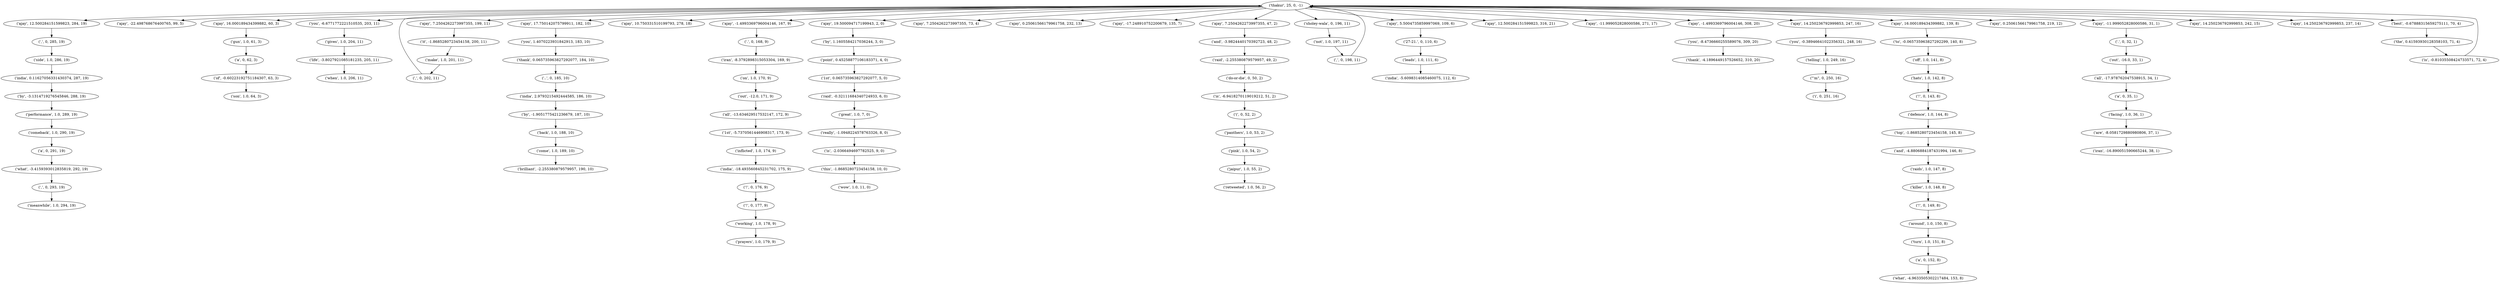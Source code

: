 strict digraph "" {
"('raids', 1.0, 147, 8)";
"('back', 1.0, 188, 10)";
"('is', -6.9418270119019212, 51, 2)";
"('are', -8.0581729880980806, 37, 1)";
"('top', -1.8685280723454158, 145, 8)";
"('ajay', -22.498768676400765, 99, 5)";
"('inflicted', 1.0, 174, 9)";
"('it', -1.8685280723454158, 200, 11)";
"('defence', 1.0, 144, 8)";
"('1st', -5.7370561446908317, 173, 9)";
"(\"'m\", 0, 250, 16)";
"('around', 1.0, 150, 8)";
"('life', -3.8027921085181235, 205, 11)";
"('side', 1.0, 286, 19)";
"('a', 0, 152, 8)";
"('panthers', 1.0, 53, 2)";
"(',', 0, 202, 11)";
"('make', 1.0, 201, 11)";
"('ajay', 12.500284151599823, 284, 19)";
"('iran', -16.890051590665244, 38, 1)";
"('the', 0.41593930128358103, 71, 4)";
"('ajay', 16.000189434399882, 60, 3)";
"('point', 0.45258877106183371, 4, 0)";
"('1st', 0.065735963827292077, 5, 0)";
"('jaipur', 1.0, 55, 2)";
"('you', -6.6771772221510535, 203, 11)";
"('raid', -2.255380879579957, 49, 2)";
"('!', 0, 176, 9)";
"('sholey-wala', 0, 196, 11)";
"('ajay', 17.750142075799911, 182, 10)";
"('india', 0.11627056331430374, 287, 19)";
"('come', 1.0, 189, 10)";
"('you', -0.38946641022356321, 248, 16)";
"('ajay', 10.750331510199793, 278, 18)";
"('facing', 1.0, 36, 1)";
"('..', 0, 185, 10)";
"('out', -12.0, 171, 9)";
"('.', 0, 168, 9)";
"('son', 1.0, 64, 3)";
"('i', 0, 251, 16)";
"('is', -2.0366494697782525, 9, 0)";
"(',', 0, 285, 19)";
"('ajay', -1.4993369796004146, 167, 9)";
"('27-21.', 0, 110, 6)";
"('gun', 1.0, 61, 3)";
"('ajay', 19.500094717199943, 2, 0)";
"('iran', -8.3792898315053304, 169, 9)";
"('all', -13.634629517532147, 172, 9)";
"('turn', 1.0, 151, 8)";
"('all', -17.978762047538915, 34, 1)";
"('!', 0, 177, 9)";
"('india', -18.493560845231702, 175, 9)";
"('ajay', 7.2504262273997355, 73, 4)";
"('ajay', 0.25061566179961758, 232, 13)";
"('ajay', -17.248910752200679, 135, 7)";
"('ajay', 7.2504262273997355, 47, 2)";
"('you', 1.4070223931842913, 183, 10)";
"('by', 1.1605584217036244, 3, 0)";
"('great', 1.0, 7, 0)";
"('by', -1.9051775421236679, 187, 10)";
"('leads', 1.0, 111, 6)";
"('pink', 1.0, 54, 2)";
"(',', 0, 293, 19)";
"('thakur', 25, 0, -1)";
"('ajay', 7.2504262273997355, 199, 11)";
"('do-or-die', 0, 50, 2)";
"('raid', -0.32111684340724933, 6, 0)";
"('wow', 1.0, 11, 0)";
"(',', 0, 198, 11)";
"('prayers', 1.0, 179, 9)";
"('ajay', 5.5004735859997069, 109, 6)";
"('on', 1.0, 170, 9)";
"('of', -0.60223192751184307, 63, 3)";
"('india', -5.6098314085460075, 112, 6)";
"('what', -4.9633505302217484, 153, 8)";
"('this', -1.8685280723454158, 10, 0)";
"('ajay', -1.4993369796004146, 308, 20)";
"('ajay', 12.500284151599823, 316, 21)";
"('really', -1.0948224578763326, 8, 0)";
"('a', 0, 291, 19)";
"('.', 0, 32, 1)";
"('performance', 1.0, 289, 19)";
"('when', 1.0, 206, 11)";
"('off', 1.0, 141, 8)";
"('retweeted', 1.0, 56, 2)";
"('ajay', -11.999052828000586, 271, 17)";
"('killer', 1.0, 148, 8)";
"('hats', 1.0, 142, 8)";
"('is', -0.81035508424733571, 72, 4)";
"('and', -3.9824440170392723, 48, 2)";
"('telling', 1.0, 249, 16)";
"('(', 0, 52, 2)";
"('ajay', 14.250236792999853, 247, 16)";
"('and', -4.8806884187431994, 146, 8)";
"('!', 0, 143, 8)";
"('a', 0, 35, 1)";
"('working', 1.0, 178, 9)";
"('a', 0, 62, 3)";
"('ajay', 16.000189434399882, 139, 8)";
"('thank', 0.065735963827292077, 184, 10)";
"('ajay', -11.999052828000586, 31, 1)";
"('india', 2.9793215492444585, 186, 10)";
"('you', -8.4736660255589076, 309, 20)";
"('what', -3.4159393012835819, 292, 19)";
"('gives', 1.0, 204, 11)";
"('out', -16.0, 33, 1)";
"('ajay', 0.25061566179961758, 219, 12)";
"('comeback', 1.0, 290, 19)";
"('!', 0, 149, 8)";
"('by', -3.1314719276545846, 288, 19)";
"('to', -0.065735963827292299, 140, 8)";
"('brilliant', -2.255380879579957, 190, 10)";
"('best', -0.67888315659275111, 70, 4)";
"('thank', -4.1896449157526652, 310, 20)";
"('meanwhile', 1.0, 294, 19)";
"('ajay', 14.250236792999853, 242, 15)";
"('ajay', 14.250236792999853, 237, 14)";
"('not', 1.0, 197, 11)";
"('raids', 1.0, 147, 8)" -> "('killer', 1.0, 148, 8)";
"('back', 1.0, 188, 10)" -> "('come', 1.0, 189, 10)";
"('is', -6.9418270119019212, 51, 2)" -> "('(', 0, 52, 2)";
"('are', -8.0581729880980806, 37, 1)" -> "('iran', -16.890051590665244, 38, 1)";
"('top', -1.8685280723454158, 145, 8)" -> "('and', -4.8806884187431994, 146, 8)";
"('inflicted', 1.0, 174, 9)" -> "('india', -18.493560845231702, 175, 9)";
"('it', -1.8685280723454158, 200, 11)" -> "('make', 1.0, 201, 11)";
"('defence', 1.0, 144, 8)" -> "('top', -1.8685280723454158, 145, 8)";
"('1st', -5.7370561446908317, 173, 9)" -> "('inflicted', 1.0, 174, 9)";
"(\"'m\", 0, 250, 16)" -> "('i', 0, 251, 16)";
"('around', 1.0, 150, 8)" -> "('turn', 1.0, 151, 8)";
"('life', -3.8027921085181235, 205, 11)" -> "('when', 1.0, 206, 11)";
"('side', 1.0, 286, 19)" -> "('india', 0.11627056331430374, 287, 19)";
"('a', 0, 152, 8)" -> "('what', -4.9633505302217484, 153, 8)";
"('panthers', 1.0, 53, 2)" -> "('pink', 1.0, 54, 2)";
"(',', 0, 202, 11)" -> "('thakur', 25, 0, -1)";
"('make', 1.0, 201, 11)" -> "(',', 0, 202, 11)";
"('ajay', 12.500284151599823, 284, 19)" -> "(',', 0, 285, 19)";
"('the', 0.41593930128358103, 71, 4)" -> "('is', -0.81035508424733571, 72, 4)";
"('ajay', 16.000189434399882, 60, 3)" -> "('gun', 1.0, 61, 3)";
"('point', 0.45258877106183371, 4, 0)" -> "('1st', 0.065735963827292077, 5, 0)";
"('1st', 0.065735963827292077, 5, 0)" -> "('raid', -0.32111684340724933, 6, 0)";
"('jaipur', 1.0, 55, 2)" -> "('retweeted', 1.0, 56, 2)";
"('you', -6.6771772221510535, 203, 11)" -> "('gives', 1.0, 204, 11)";
"('raid', -2.255380879579957, 49, 2)" -> "('do-or-die', 0, 50, 2)";
"('!', 0, 176, 9)" -> "('!', 0, 177, 9)";
"('sholey-wala', 0, 196, 11)" -> "('not', 1.0, 197, 11)";
"('ajay', 17.750142075799911, 182, 10)" -> "('you', 1.4070223931842913, 183, 10)";
"('india', 0.11627056331430374, 287, 19)" -> "('by', -3.1314719276545846, 288, 19)";
"('come', 1.0, 189, 10)" -> "('brilliant', -2.255380879579957, 190, 10)";
"('you', -0.38946641022356321, 248, 16)" -> "('telling', 1.0, 249, 16)";
"('facing', 1.0, 36, 1)" -> "('are', -8.0581729880980806, 37, 1)";
"('..', 0, 185, 10)" -> "('india', 2.9793215492444585, 186, 10)";
"('out', -12.0, 171, 9)" -> "('all', -13.634629517532147, 172, 9)";
"('.', 0, 168, 9)" -> "('iran', -8.3792898315053304, 169, 9)";
"('is', -2.0366494697782525, 9, 0)" -> "('this', -1.8685280723454158, 10, 0)";
"(',', 0, 285, 19)" -> "('side', 1.0, 286, 19)";
"('ajay', -1.4993369796004146, 167, 9)" -> "('.', 0, 168, 9)";
"('27-21.', 0, 110, 6)" -> "('leads', 1.0, 111, 6)";
"('gun', 1.0, 61, 3)" -> "('a', 0, 62, 3)";
"('ajay', 19.500094717199943, 2, 0)" -> "('by', 1.1605584217036244, 3, 0)";
"('iran', -8.3792898315053304, 169, 9)" -> "('on', 1.0, 170, 9)";
"('all', -13.634629517532147, 172, 9)" -> "('1st', -5.7370561446908317, 173, 9)";
"('turn', 1.0, 151, 8)" -> "('a', 0, 152, 8)";
"('all', -17.978762047538915, 34, 1)" -> "('a', 0, 35, 1)";
"('!', 0, 177, 9)" -> "('working', 1.0, 178, 9)";
"('india', -18.493560845231702, 175, 9)" -> "('!', 0, 176, 9)";
"('ajay', 7.2504262273997355, 47, 2)" -> "('and', -3.9824440170392723, 48, 2)";
"('you', 1.4070223931842913, 183, 10)" -> "('thank', 0.065735963827292077, 184, 10)";
"('by', 1.1605584217036244, 3, 0)" -> "('point', 0.45258877106183371, 4, 0)";
"('great', 1.0, 7, 0)" -> "('really', -1.0948224578763326, 8, 0)";
"('by', -1.9051775421236679, 187, 10)" -> "('back', 1.0, 188, 10)";
"('leads', 1.0, 111, 6)" -> "('india', -5.6098314085460075, 112, 6)";
"('pink', 1.0, 54, 2)" -> "('jaipur', 1.0, 55, 2)";
"(',', 0, 293, 19)" -> "('meanwhile', 1.0, 294, 19)";
"('thakur', 25, 0, -1)" -> "('sholey-wala', 0, 196, 11)";
"('thakur', 25, 0, -1)" -> "('ajay', 17.750142075799911, 182, 10)";
"('thakur', 25, 0, -1)" -> "('ajay', 16.000189434399882, 139, 8)";
"('thakur', 25, 0, -1)" -> "('ajay', 14.250236792999853, 247, 16)";
"('thakur', 25, 0, -1)" -> "('ajay', -22.498768676400765, 99, 5)";
"('thakur', 25, 0, -1)" -> "('ajay', 10.750331510199793, 278, 18)";
"('thakur', 25, 0, -1)" -> "('ajay', 7.2504262273997355, 199, 11)";
"('thakur', 25, 0, -1)" -> "('ajay', 7.2504262273997355, 73, 4)";
"('thakur', 25, 0, -1)" -> "('ajay', -11.999052828000586, 31, 1)";
"('thakur', 25, 0, -1)" -> "('ajay', -1.4993369796004146, 167, 9)";
"('thakur', 25, 0, -1)" -> "('ajay', 5.5004735859997069, 109, 6)";
"('thakur', 25, 0, -1)" -> "('ajay', 19.500094717199943, 2, 0)";
"('thakur', 25, 0, -1)" -> "('ajay', 0.25061566179961758, 219, 12)";
"('thakur', 25, 0, -1)" -> "('ajay', -11.999052828000586, 271, 17)";
"('thakur', 25, 0, -1)" -> "('ajay', -1.4993369796004146, 308, 20)";
"('thakur', 25, 0, -1)" -> "('ajay', 12.500284151599823, 316, 21)";
"('thakur', 25, 0, -1)" -> "('ajay', 7.2504262273997355, 47, 2)";
"('thakur', 25, 0, -1)" -> "('ajay', 16.000189434399882, 60, 3)";
"('thakur', 25, 0, -1)" -> "('ajay', 0.25061566179961758, 232, 13)";
"('thakur', 25, 0, -1)" -> "('ajay', 12.500284151599823, 284, 19)";
"('thakur', 25, 0, -1)" -> "('best', -0.67888315659275111, 70, 4)";
"('thakur', 25, 0, -1)" -> "('ajay', -17.248910752200679, 135, 7)";
"('thakur', 25, 0, -1)" -> "('ajay', 14.250236792999853, 242, 15)";
"('thakur', 25, 0, -1)" -> "('you', -6.6771772221510535, 203, 11)";
"('thakur', 25, 0, -1)" -> "('ajay', 14.250236792999853, 237, 14)";
"('ajay', 7.2504262273997355, 199, 11)" -> "('it', -1.8685280723454158, 200, 11)";
"('do-or-die', 0, 50, 2)" -> "('is', -6.9418270119019212, 51, 2)";
"('raid', -0.32111684340724933, 6, 0)" -> "('great', 1.0, 7, 0)";
"(',', 0, 198, 11)" -> "('thakur', 25, 0, -1)";
"('ajay', 5.5004735859997069, 109, 6)" -> "('27-21.', 0, 110, 6)";
"('on', 1.0, 170, 9)" -> "('out', -12.0, 171, 9)";
"('of', -0.60223192751184307, 63, 3)" -> "('son', 1.0, 64, 3)";
"('this', -1.8685280723454158, 10, 0)" -> "('wow', 1.0, 11, 0)";
"('ajay', -1.4993369796004146, 308, 20)" -> "('you', -8.4736660255589076, 309, 20)";
"('really', -1.0948224578763326, 8, 0)" -> "('is', -2.0366494697782525, 9, 0)";
"('a', 0, 291, 19)" -> "('what', -3.4159393012835819, 292, 19)";
"('.', 0, 32, 1)" -> "('out', -16.0, 33, 1)";
"('performance', 1.0, 289, 19)" -> "('comeback', 1.0, 290, 19)";
"('off', 1.0, 141, 8)" -> "('hats', 1.0, 142, 8)";
"('killer', 1.0, 148, 8)" -> "('!', 0, 149, 8)";
"('hats', 1.0, 142, 8)" -> "('!', 0, 143, 8)";
"('is', -0.81035508424733571, 72, 4)" -> "('thakur', 25, 0, -1)";
"('and', -3.9824440170392723, 48, 2)" -> "('raid', -2.255380879579957, 49, 2)";
"('telling', 1.0, 249, 16)" -> "(\"'m\", 0, 250, 16)";
"('(', 0, 52, 2)" -> "('panthers', 1.0, 53, 2)";
"('ajay', 14.250236792999853, 247, 16)" -> "('you', -0.38946641022356321, 248, 16)";
"('and', -4.8806884187431994, 146, 8)" -> "('raids', 1.0, 147, 8)";
"('!', 0, 143, 8)" -> "('defence', 1.0, 144, 8)";
"('a', 0, 35, 1)" -> "('facing', 1.0, 36, 1)";
"('working', 1.0, 178, 9)" -> "('prayers', 1.0, 179, 9)";
"('a', 0, 62, 3)" -> "('of', -0.60223192751184307, 63, 3)";
"('ajay', 16.000189434399882, 139, 8)" -> "('to', -0.065735963827292299, 140, 8)";
"('thank', 0.065735963827292077, 184, 10)" -> "('..', 0, 185, 10)";
"('ajay', -11.999052828000586, 31, 1)" -> "('.', 0, 32, 1)";
"('india', 2.9793215492444585, 186, 10)" -> "('by', -1.9051775421236679, 187, 10)";
"('you', -8.4736660255589076, 309, 20)" -> "('thank', -4.1896449157526652, 310, 20)";
"('what', -3.4159393012835819, 292, 19)" -> "(',', 0, 293, 19)";
"('gives', 1.0, 204, 11)" -> "('life', -3.8027921085181235, 205, 11)";
"('out', -16.0, 33, 1)" -> "('all', -17.978762047538915, 34, 1)";
"('comeback', 1.0, 290, 19)" -> "('a', 0, 291, 19)";
"('!', 0, 149, 8)" -> "('around', 1.0, 150, 8)";
"('by', -3.1314719276545846, 288, 19)" -> "('performance', 1.0, 289, 19)";
"('to', -0.065735963827292299, 140, 8)" -> "('off', 1.0, 141, 8)";
"('best', -0.67888315659275111, 70, 4)" -> "('the', 0.41593930128358103, 71, 4)";
"('not', 1.0, 197, 11)" -> "(',', 0, 198, 11)";
}
